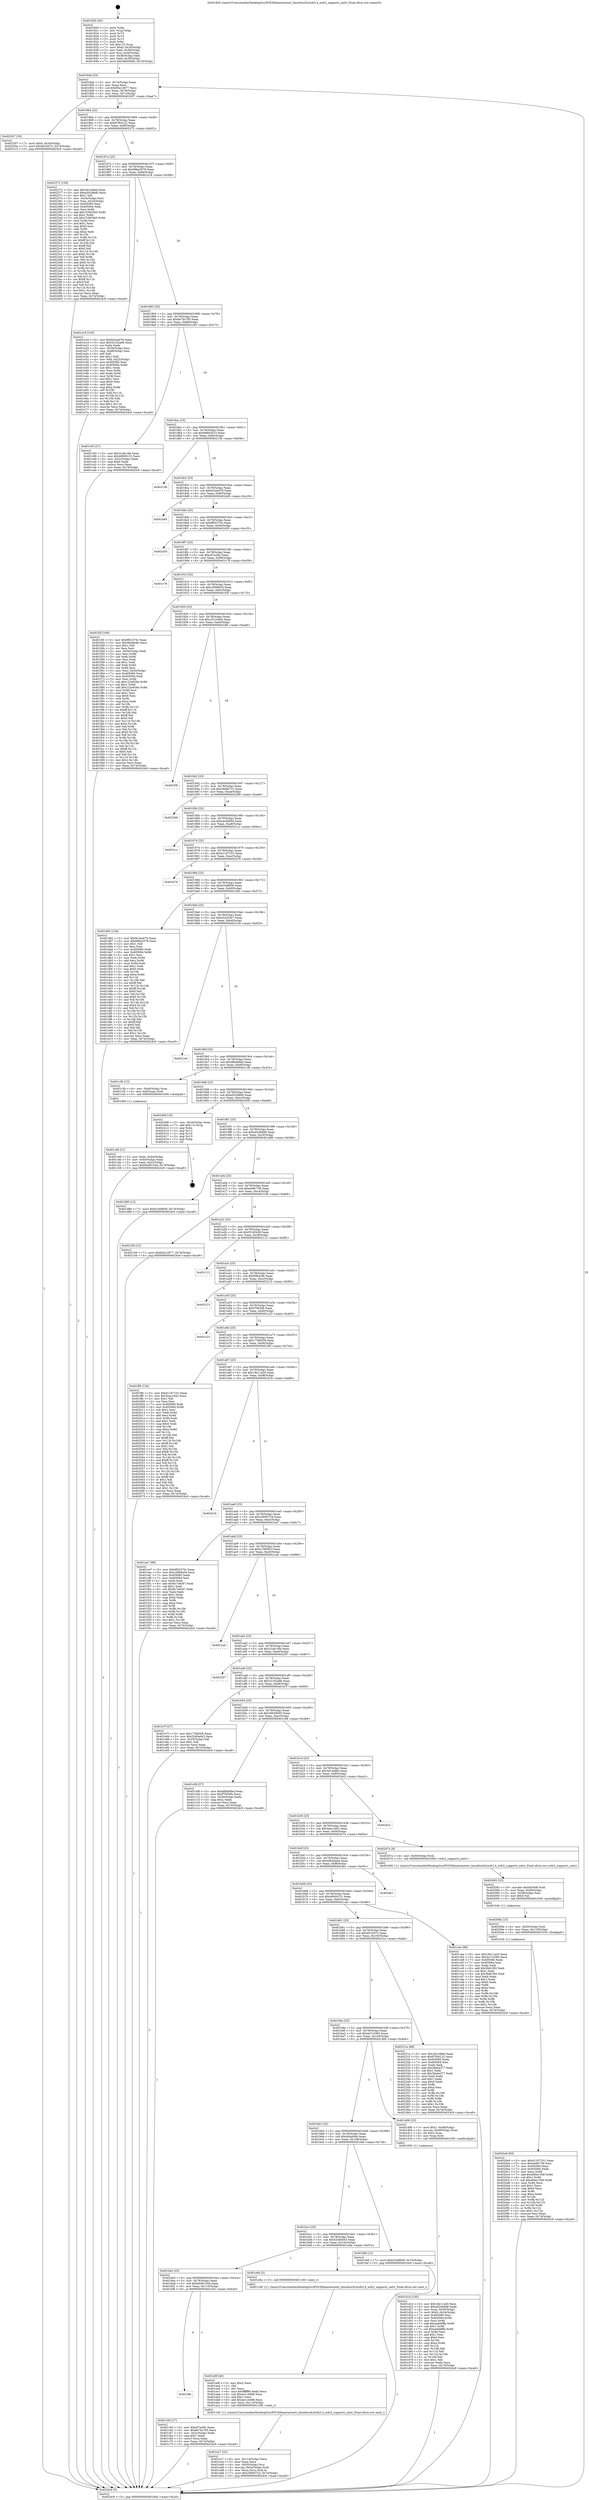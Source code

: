 digraph "0x401820" {
  label = "0x401820 (/mnt/c/Users/mathe/Desktop/tcc/POCII/binaries/extr_linuxfsocfs2ocfs2.h_ocfs2_supports_xattr_Final-ollvm.out::main(0))"
  labelloc = "t"
  node[shape=record]

  Entry [label="",width=0.3,height=0.3,shape=circle,fillcolor=black,style=filled]
  "0x40184d" [label="{
     0x40184d [23]\l
     | [instrs]\l
     &nbsp;&nbsp;0x40184d \<+3\>: mov -0x74(%rbp),%eax\l
     &nbsp;&nbsp;0x401850 \<+2\>: mov %eax,%ecx\l
     &nbsp;&nbsp;0x401852 \<+6\>: sub $0x85a12877,%ecx\l
     &nbsp;&nbsp;0x401858 \<+3\>: mov %eax,-0x78(%rbp)\l
     &nbsp;&nbsp;0x40185b \<+3\>: mov %ecx,-0x7c(%rbp)\l
     &nbsp;&nbsp;0x40185e \<+6\>: je 0000000000402307 \<main+0xae7\>\l
  }"]
  "0x402307" [label="{
     0x402307 [19]\l
     | [instrs]\l
     &nbsp;&nbsp;0x402307 \<+7\>: movl $0x0,-0x34(%rbp)\l
     &nbsp;&nbsp;0x40230e \<+7\>: movl $0x491fc07c,-0x74(%rbp)\l
     &nbsp;&nbsp;0x402315 \<+5\>: jmp 00000000004024c9 \<main+0xca9\>\l
  }"]
  "0x401864" [label="{
     0x401864 [22]\l
     | [instrs]\l
     &nbsp;&nbsp;0x401864 \<+5\>: jmp 0000000000401869 \<main+0x49\>\l
     &nbsp;&nbsp;0x401869 \<+3\>: mov -0x78(%rbp),%eax\l
     &nbsp;&nbsp;0x40186c \<+5\>: sub $0x87f04122,%eax\l
     &nbsp;&nbsp;0x401871 \<+3\>: mov %eax,-0x80(%rbp)\l
     &nbsp;&nbsp;0x401874 \<+6\>: je 0000000000402372 \<main+0xb52\>\l
  }"]
  Exit [label="",width=0.3,height=0.3,shape=circle,fillcolor=black,style=filled,peripheries=2]
  "0x402372" [label="{
     0x402372 [150]\l
     | [instrs]\l
     &nbsp;&nbsp;0x402372 \<+5\>: mov $0x3d144feb,%eax\l
     &nbsp;&nbsp;0x402377 \<+5\>: mov $0xe502d6d0,%ecx\l
     &nbsp;&nbsp;0x40237c \<+2\>: mov $0x1,%dl\l
     &nbsp;&nbsp;0x40237e \<+3\>: mov -0x34(%rbp),%esi\l
     &nbsp;&nbsp;0x402381 \<+3\>: mov %esi,-0x24(%rbp)\l
     &nbsp;&nbsp;0x402384 \<+7\>: mov 0x405060,%esi\l
     &nbsp;&nbsp;0x40238b \<+7\>: mov 0x405064,%edi\l
     &nbsp;&nbsp;0x402392 \<+3\>: mov %esi,%r8d\l
     &nbsp;&nbsp;0x402395 \<+7\>: add $0x153633b0,%r8d\l
     &nbsp;&nbsp;0x40239c \<+4\>: sub $0x1,%r8d\l
     &nbsp;&nbsp;0x4023a0 \<+7\>: sub $0x153633b0,%r8d\l
     &nbsp;&nbsp;0x4023a7 \<+4\>: imul %r8d,%esi\l
     &nbsp;&nbsp;0x4023ab \<+3\>: and $0x1,%esi\l
     &nbsp;&nbsp;0x4023ae \<+3\>: cmp $0x0,%esi\l
     &nbsp;&nbsp;0x4023b1 \<+4\>: sete %r9b\l
     &nbsp;&nbsp;0x4023b5 \<+3\>: cmp $0xa,%edi\l
     &nbsp;&nbsp;0x4023b8 \<+4\>: setl %r10b\l
     &nbsp;&nbsp;0x4023bc \<+3\>: mov %r9b,%r11b\l
     &nbsp;&nbsp;0x4023bf \<+4\>: xor $0xff,%r11b\l
     &nbsp;&nbsp;0x4023c3 \<+3\>: mov %r10b,%bl\l
     &nbsp;&nbsp;0x4023c6 \<+3\>: xor $0xff,%bl\l
     &nbsp;&nbsp;0x4023c9 \<+3\>: xor $0x0,%dl\l
     &nbsp;&nbsp;0x4023cc \<+3\>: mov %r11b,%r14b\l
     &nbsp;&nbsp;0x4023cf \<+4\>: and $0x0,%r14b\l
     &nbsp;&nbsp;0x4023d3 \<+3\>: and %dl,%r9b\l
     &nbsp;&nbsp;0x4023d6 \<+3\>: mov %bl,%r15b\l
     &nbsp;&nbsp;0x4023d9 \<+4\>: and $0x0,%r15b\l
     &nbsp;&nbsp;0x4023dd \<+3\>: and %dl,%r10b\l
     &nbsp;&nbsp;0x4023e0 \<+3\>: or %r9b,%r14b\l
     &nbsp;&nbsp;0x4023e3 \<+3\>: or %r10b,%r15b\l
     &nbsp;&nbsp;0x4023e6 \<+3\>: xor %r15b,%r14b\l
     &nbsp;&nbsp;0x4023e9 \<+3\>: or %bl,%r11b\l
     &nbsp;&nbsp;0x4023ec \<+4\>: xor $0xff,%r11b\l
     &nbsp;&nbsp;0x4023f0 \<+3\>: or $0x0,%dl\l
     &nbsp;&nbsp;0x4023f3 \<+3\>: and %dl,%r11b\l
     &nbsp;&nbsp;0x4023f6 \<+3\>: or %r11b,%r14b\l
     &nbsp;&nbsp;0x4023f9 \<+4\>: test $0x1,%r14b\l
     &nbsp;&nbsp;0x4023fd \<+3\>: cmovne %ecx,%eax\l
     &nbsp;&nbsp;0x402400 \<+3\>: mov %eax,-0x74(%rbp)\l
     &nbsp;&nbsp;0x402403 \<+5\>: jmp 00000000004024c9 \<main+0xca9\>\l
  }"]
  "0x40187a" [label="{
     0x40187a [25]\l
     | [instrs]\l
     &nbsp;&nbsp;0x40187a \<+5\>: jmp 000000000040187f \<main+0x5f\>\l
     &nbsp;&nbsp;0x40187f \<+3\>: mov -0x78(%rbp),%eax\l
     &nbsp;&nbsp;0x401882 \<+5\>: sub $0x89be2078,%eax\l
     &nbsp;&nbsp;0x401887 \<+6\>: mov %eax,-0x84(%rbp)\l
     &nbsp;&nbsp;0x40188d \<+6\>: je 0000000000401e18 \<main+0x5f8\>\l
  }"]
  "0x4020a9" [label="{
     0x4020a9 [93]\l
     | [instrs]\l
     &nbsp;&nbsp;0x4020a9 \<+5\>: mov $0xd1167101,%eax\l
     &nbsp;&nbsp;0x4020ae \<+5\>: mov $0xee9fc736,%esi\l
     &nbsp;&nbsp;0x4020b3 \<+7\>: mov 0x405060,%ecx\l
     &nbsp;&nbsp;0x4020ba \<+7\>: mov 0x405064,%edx\l
     &nbsp;&nbsp;0x4020c1 \<+3\>: mov %ecx,%r8d\l
     &nbsp;&nbsp;0x4020c4 \<+7\>: add $0xd0be1308,%r8d\l
     &nbsp;&nbsp;0x4020cb \<+4\>: sub $0x1,%r8d\l
     &nbsp;&nbsp;0x4020cf \<+7\>: sub $0xd0be1308,%r8d\l
     &nbsp;&nbsp;0x4020d6 \<+4\>: imul %r8d,%ecx\l
     &nbsp;&nbsp;0x4020da \<+3\>: and $0x1,%ecx\l
     &nbsp;&nbsp;0x4020dd \<+3\>: cmp $0x0,%ecx\l
     &nbsp;&nbsp;0x4020e0 \<+4\>: sete %r9b\l
     &nbsp;&nbsp;0x4020e4 \<+3\>: cmp $0xa,%edx\l
     &nbsp;&nbsp;0x4020e7 \<+4\>: setl %r10b\l
     &nbsp;&nbsp;0x4020eb \<+3\>: mov %r9b,%r11b\l
     &nbsp;&nbsp;0x4020ee \<+3\>: and %r10b,%r11b\l
     &nbsp;&nbsp;0x4020f1 \<+3\>: xor %r10b,%r9b\l
     &nbsp;&nbsp;0x4020f4 \<+3\>: or %r9b,%r11b\l
     &nbsp;&nbsp;0x4020f7 \<+4\>: test $0x1,%r11b\l
     &nbsp;&nbsp;0x4020fb \<+3\>: cmovne %esi,%eax\l
     &nbsp;&nbsp;0x4020fe \<+3\>: mov %eax,-0x74(%rbp)\l
     &nbsp;&nbsp;0x402101 \<+5\>: jmp 00000000004024c9 \<main+0xca9\>\l
  }"]
  "0x401e18" [label="{
     0x401e18 [103]\l
     | [instrs]\l
     &nbsp;&nbsp;0x401e18 \<+5\>: mov $0x9c2ea078,%eax\l
     &nbsp;&nbsp;0x401e1d \<+5\>: mov $0x32102a96,%ecx\l
     &nbsp;&nbsp;0x401e22 \<+2\>: xor %edx,%edx\l
     &nbsp;&nbsp;0x401e24 \<+3\>: mov -0x54(%rbp),%esi\l
     &nbsp;&nbsp;0x401e27 \<+3\>: cmp -0x48(%rbp),%esi\l
     &nbsp;&nbsp;0x401e2a \<+4\>: setl %dil\l
     &nbsp;&nbsp;0x401e2e \<+4\>: and $0x1,%dil\l
     &nbsp;&nbsp;0x401e32 \<+4\>: mov %dil,-0x25(%rbp)\l
     &nbsp;&nbsp;0x401e36 \<+7\>: mov 0x405060,%esi\l
     &nbsp;&nbsp;0x401e3d \<+8\>: mov 0x405064,%r8d\l
     &nbsp;&nbsp;0x401e45 \<+3\>: sub $0x1,%edx\l
     &nbsp;&nbsp;0x401e48 \<+3\>: mov %esi,%r9d\l
     &nbsp;&nbsp;0x401e4b \<+3\>: add %edx,%r9d\l
     &nbsp;&nbsp;0x401e4e \<+4\>: imul %r9d,%esi\l
     &nbsp;&nbsp;0x401e52 \<+3\>: and $0x1,%esi\l
     &nbsp;&nbsp;0x401e55 \<+3\>: cmp $0x0,%esi\l
     &nbsp;&nbsp;0x401e58 \<+4\>: sete %dil\l
     &nbsp;&nbsp;0x401e5c \<+4\>: cmp $0xa,%r8d\l
     &nbsp;&nbsp;0x401e60 \<+4\>: setl %r10b\l
     &nbsp;&nbsp;0x401e64 \<+3\>: mov %dil,%r11b\l
     &nbsp;&nbsp;0x401e67 \<+3\>: and %r10b,%r11b\l
     &nbsp;&nbsp;0x401e6a \<+3\>: xor %r10b,%dil\l
     &nbsp;&nbsp;0x401e6d \<+3\>: or %dil,%r11b\l
     &nbsp;&nbsp;0x401e70 \<+4\>: test $0x1,%r11b\l
     &nbsp;&nbsp;0x401e74 \<+3\>: cmovne %ecx,%eax\l
     &nbsp;&nbsp;0x401e77 \<+3\>: mov %eax,-0x74(%rbp)\l
     &nbsp;&nbsp;0x401e7a \<+5\>: jmp 00000000004024c9 \<main+0xca9\>\l
  }"]
  "0x401893" [label="{
     0x401893 [25]\l
     | [instrs]\l
     &nbsp;&nbsp;0x401893 \<+5\>: jmp 0000000000401898 \<main+0x78\>\l
     &nbsp;&nbsp;0x401898 \<+3\>: mov -0x78(%rbp),%eax\l
     &nbsp;&nbsp;0x40189b \<+5\>: sub $0x8e7bc765,%eax\l
     &nbsp;&nbsp;0x4018a0 \<+6\>: mov %eax,-0x88(%rbp)\l
     &nbsp;&nbsp;0x4018a6 \<+6\>: je 0000000000401c93 \<main+0x473\>\l
  }"]
  "0x40209a" [label="{
     0x40209a [15]\l
     | [instrs]\l
     &nbsp;&nbsp;0x40209a \<+4\>: mov -0x50(%rbp),%rdi\l
     &nbsp;&nbsp;0x40209e \<+6\>: mov %eax,-0x118(%rbp)\l
     &nbsp;&nbsp;0x4020a4 \<+5\>: call 0000000000401030 \<free@plt\>\l
     | [calls]\l
     &nbsp;&nbsp;0x401030 \{1\} (unknown)\l
  }"]
  "0x401c93" [label="{
     0x401c93 [27]\l
     | [instrs]\l
     &nbsp;&nbsp;0x401c93 \<+5\>: mov $0x31ab14fa,%eax\l
     &nbsp;&nbsp;0x401c98 \<+5\>: mov $0x48000131,%ecx\l
     &nbsp;&nbsp;0x401c9d \<+3\>: mov -0x2c(%rbp),%edx\l
     &nbsp;&nbsp;0x401ca0 \<+3\>: cmp $0x0,%edx\l
     &nbsp;&nbsp;0x401ca3 \<+3\>: cmove %ecx,%eax\l
     &nbsp;&nbsp;0x401ca6 \<+3\>: mov %eax,-0x74(%rbp)\l
     &nbsp;&nbsp;0x401ca9 \<+5\>: jmp 00000000004024c9 \<main+0xca9\>\l
  }"]
  "0x4018ac" [label="{
     0x4018ac [25]\l
     | [instrs]\l
     &nbsp;&nbsp;0x4018ac \<+5\>: jmp 00000000004018b1 \<main+0x91\>\l
     &nbsp;&nbsp;0x4018b1 \<+3\>: mov -0x78(%rbp),%eax\l
     &nbsp;&nbsp;0x4018b4 \<+5\>: sub $0x96692b15,%eax\l
     &nbsp;&nbsp;0x4018b9 \<+6\>: mov %eax,-0x8c(%rbp)\l
     &nbsp;&nbsp;0x4018bf \<+6\>: je 000000000040215b \<main+0x93b\>\l
  }"]
  "0x402083" [label="{
     0x402083 [23]\l
     | [instrs]\l
     &nbsp;&nbsp;0x402083 \<+10\>: movabs $0x4030d6,%rdi\l
     &nbsp;&nbsp;0x40208d \<+3\>: mov %eax,-0x58(%rbp)\l
     &nbsp;&nbsp;0x402090 \<+3\>: mov -0x58(%rbp),%esi\l
     &nbsp;&nbsp;0x402093 \<+2\>: mov $0x0,%al\l
     &nbsp;&nbsp;0x402095 \<+5\>: call 0000000000401040 \<printf@plt\>\l
     | [calls]\l
     &nbsp;&nbsp;0x401040 \{1\} (unknown)\l
  }"]
  "0x40215b" [label="{
     0x40215b\l
  }", style=dashed]
  "0x4018c5" [label="{
     0x4018c5 [25]\l
     | [instrs]\l
     &nbsp;&nbsp;0x4018c5 \<+5\>: jmp 00000000004018ca \<main+0xaa\>\l
     &nbsp;&nbsp;0x4018ca \<+3\>: mov -0x78(%rbp),%eax\l
     &nbsp;&nbsp;0x4018cd \<+5\>: sub $0x9c2ea078,%eax\l
     &nbsp;&nbsp;0x4018d2 \<+6\>: mov %eax,-0x90(%rbp)\l
     &nbsp;&nbsp;0x4018d8 \<+6\>: je 0000000000402449 \<main+0xc29\>\l
  }"]
  "0x401ec7" [label="{
     0x401ec7 [32]\l
     | [instrs]\l
     &nbsp;&nbsp;0x401ec7 \<+6\>: mov -0x114(%rbp),%ecx\l
     &nbsp;&nbsp;0x401ecd \<+3\>: imul %eax,%ecx\l
     &nbsp;&nbsp;0x401ed0 \<+4\>: mov -0x50(%rbp),%rsi\l
     &nbsp;&nbsp;0x401ed4 \<+4\>: movslq -0x54(%rbp),%rdi\l
     &nbsp;&nbsp;0x401ed8 \<+3\>: mov %ecx,(%rsi,%rdi,4)\l
     &nbsp;&nbsp;0x401edb \<+7\>: movl $0x20956724,-0x74(%rbp)\l
     &nbsp;&nbsp;0x401ee2 \<+5\>: jmp 00000000004024c9 \<main+0xca9\>\l
  }"]
  "0x402449" [label="{
     0x402449\l
  }", style=dashed]
  "0x4018de" [label="{
     0x4018de [25]\l
     | [instrs]\l
     &nbsp;&nbsp;0x4018de \<+5\>: jmp 00000000004018e3 \<main+0xc3\>\l
     &nbsp;&nbsp;0x4018e3 \<+3\>: mov -0x78(%rbp),%eax\l
     &nbsp;&nbsp;0x4018e6 \<+5\>: sub $0x9f02370c,%eax\l
     &nbsp;&nbsp;0x4018eb \<+6\>: mov %eax,-0x94(%rbp)\l
     &nbsp;&nbsp;0x4018f1 \<+6\>: je 0000000000402455 \<main+0xc35\>\l
  }"]
  "0x401e9f" [label="{
     0x401e9f [40]\l
     | [instrs]\l
     &nbsp;&nbsp;0x401e9f \<+5\>: mov $0x2,%ecx\l
     &nbsp;&nbsp;0x401ea4 \<+1\>: cltd\l
     &nbsp;&nbsp;0x401ea5 \<+2\>: idiv %ecx\l
     &nbsp;&nbsp;0x401ea7 \<+6\>: imul $0xfffffffe,%edx,%ecx\l
     &nbsp;&nbsp;0x401ead \<+6\>: sub $0xee1c4488,%ecx\l
     &nbsp;&nbsp;0x401eb3 \<+3\>: add $0x1,%ecx\l
     &nbsp;&nbsp;0x401eb6 \<+6\>: add $0xee1c4488,%ecx\l
     &nbsp;&nbsp;0x401ebc \<+6\>: mov %ecx,-0x114(%rbp)\l
     &nbsp;&nbsp;0x401ec2 \<+5\>: call 0000000000401160 \<next_i\>\l
     | [calls]\l
     &nbsp;&nbsp;0x401160 \{1\} (/mnt/c/Users/mathe/Desktop/tcc/POCII/binaries/extr_linuxfsocfs2ocfs2.h_ocfs2_supports_xattr_Final-ollvm.out::next_i)\l
  }"]
  "0x402455" [label="{
     0x402455\l
  }", style=dashed]
  "0x4018f7" [label="{
     0x4018f7 [25]\l
     | [instrs]\l
     &nbsp;&nbsp;0x4018f7 \<+5\>: jmp 00000000004018fc \<main+0xdc\>\l
     &nbsp;&nbsp;0x4018fc \<+3\>: mov -0x78(%rbp),%eax\l
     &nbsp;&nbsp;0x4018ff \<+5\>: sub $0xaf7acfdc,%eax\l
     &nbsp;&nbsp;0x401904 \<+6\>: mov %eax,-0x98(%rbp)\l
     &nbsp;&nbsp;0x40190a \<+6\>: je 0000000000401c78 \<main+0x458\>\l
  }"]
  "0x401d1d" [label="{
     0x401d1d [105]\l
     | [instrs]\l
     &nbsp;&nbsp;0x401d1d \<+5\>: mov $0x18e11a20,%ecx\l
     &nbsp;&nbsp;0x401d22 \<+5\>: mov $0xed249dd8,%edx\l
     &nbsp;&nbsp;0x401d27 \<+4\>: mov %rax,-0x50(%rbp)\l
     &nbsp;&nbsp;0x401d2b \<+7\>: movl $0x0,-0x54(%rbp)\l
     &nbsp;&nbsp;0x401d32 \<+7\>: mov 0x405060,%esi\l
     &nbsp;&nbsp;0x401d39 \<+8\>: mov 0x405064,%r8d\l
     &nbsp;&nbsp;0x401d41 \<+3\>: mov %esi,%r9d\l
     &nbsp;&nbsp;0x401d44 \<+7\>: add $0xeebb8ffa,%r9d\l
     &nbsp;&nbsp;0x401d4b \<+4\>: sub $0x1,%r9d\l
     &nbsp;&nbsp;0x401d4f \<+7\>: sub $0xeebb8ffa,%r9d\l
     &nbsp;&nbsp;0x401d56 \<+4\>: imul %r9d,%esi\l
     &nbsp;&nbsp;0x401d5a \<+3\>: and $0x1,%esi\l
     &nbsp;&nbsp;0x401d5d \<+3\>: cmp $0x0,%esi\l
     &nbsp;&nbsp;0x401d60 \<+4\>: sete %r10b\l
     &nbsp;&nbsp;0x401d64 \<+4\>: cmp $0xa,%r8d\l
     &nbsp;&nbsp;0x401d68 \<+4\>: setl %r11b\l
     &nbsp;&nbsp;0x401d6c \<+3\>: mov %r10b,%bl\l
     &nbsp;&nbsp;0x401d6f \<+3\>: and %r11b,%bl\l
     &nbsp;&nbsp;0x401d72 \<+3\>: xor %r11b,%r10b\l
     &nbsp;&nbsp;0x401d75 \<+3\>: or %r10b,%bl\l
     &nbsp;&nbsp;0x401d78 \<+3\>: test $0x1,%bl\l
     &nbsp;&nbsp;0x401d7b \<+3\>: cmovne %edx,%ecx\l
     &nbsp;&nbsp;0x401d7e \<+3\>: mov %ecx,-0x74(%rbp)\l
     &nbsp;&nbsp;0x401d81 \<+5\>: jmp 00000000004024c9 \<main+0xca9\>\l
  }"]
  "0x401c78" [label="{
     0x401c78\l
  }", style=dashed]
  "0x401910" [label="{
     0x401910 [25]\l
     | [instrs]\l
     &nbsp;&nbsp;0x401910 \<+5\>: jmp 0000000000401915 \<main+0xf5\>\l
     &nbsp;&nbsp;0x401915 \<+3\>: mov -0x78(%rbp),%eax\l
     &nbsp;&nbsp;0x401918 \<+5\>: sub $0xc2668e54,%eax\l
     &nbsp;&nbsp;0x40191d \<+6\>: mov %eax,-0x9c(%rbp)\l
     &nbsp;&nbsp;0x401923 \<+6\>: je 0000000000401f3f \<main+0x71f\>\l
  }"]
  "0x401bfe" [label="{
     0x401bfe\l
  }", style=dashed]
  "0x401f3f" [label="{
     0x401f3f [169]\l
     | [instrs]\l
     &nbsp;&nbsp;0x401f3f \<+5\>: mov $0x9f02370c,%eax\l
     &nbsp;&nbsp;0x401f44 \<+5\>: mov $0x4b4afc6e,%ecx\l
     &nbsp;&nbsp;0x401f49 \<+2\>: mov $0x1,%dl\l
     &nbsp;&nbsp;0x401f4b \<+2\>: xor %esi,%esi\l
     &nbsp;&nbsp;0x401f4d \<+3\>: mov -0x54(%rbp),%edi\l
     &nbsp;&nbsp;0x401f50 \<+3\>: mov %esi,%r8d\l
     &nbsp;&nbsp;0x401f53 \<+3\>: sub %edi,%r8d\l
     &nbsp;&nbsp;0x401f56 \<+2\>: mov %esi,%edi\l
     &nbsp;&nbsp;0x401f58 \<+3\>: sub $0x1,%edi\l
     &nbsp;&nbsp;0x401f5b \<+3\>: add %edi,%r8d\l
     &nbsp;&nbsp;0x401f5e \<+3\>: sub %r8d,%esi\l
     &nbsp;&nbsp;0x401f61 \<+3\>: mov %esi,-0x54(%rbp)\l
     &nbsp;&nbsp;0x401f64 \<+7\>: mov 0x405060,%esi\l
     &nbsp;&nbsp;0x401f6b \<+7\>: mov 0x405064,%edi\l
     &nbsp;&nbsp;0x401f72 \<+3\>: mov %esi,%r8d\l
     &nbsp;&nbsp;0x401f75 \<+7\>: sub $0x122e926e,%r8d\l
     &nbsp;&nbsp;0x401f7c \<+4\>: sub $0x1,%r8d\l
     &nbsp;&nbsp;0x401f80 \<+7\>: add $0x122e926e,%r8d\l
     &nbsp;&nbsp;0x401f87 \<+4\>: imul %r8d,%esi\l
     &nbsp;&nbsp;0x401f8b \<+3\>: and $0x1,%esi\l
     &nbsp;&nbsp;0x401f8e \<+3\>: cmp $0x0,%esi\l
     &nbsp;&nbsp;0x401f91 \<+4\>: sete %r9b\l
     &nbsp;&nbsp;0x401f95 \<+3\>: cmp $0xa,%edi\l
     &nbsp;&nbsp;0x401f98 \<+4\>: setl %r10b\l
     &nbsp;&nbsp;0x401f9c \<+3\>: mov %r9b,%r11b\l
     &nbsp;&nbsp;0x401f9f \<+4\>: xor $0xff,%r11b\l
     &nbsp;&nbsp;0x401fa3 \<+3\>: mov %r10b,%bl\l
     &nbsp;&nbsp;0x401fa6 \<+3\>: xor $0xff,%bl\l
     &nbsp;&nbsp;0x401fa9 \<+3\>: xor $0x0,%dl\l
     &nbsp;&nbsp;0x401fac \<+3\>: mov %r11b,%r14b\l
     &nbsp;&nbsp;0x401faf \<+4\>: and $0x0,%r14b\l
     &nbsp;&nbsp;0x401fb3 \<+3\>: and %dl,%r9b\l
     &nbsp;&nbsp;0x401fb6 \<+3\>: mov %bl,%r15b\l
     &nbsp;&nbsp;0x401fb9 \<+4\>: and $0x0,%r15b\l
     &nbsp;&nbsp;0x401fbd \<+3\>: and %dl,%r10b\l
     &nbsp;&nbsp;0x401fc0 \<+3\>: or %r9b,%r14b\l
     &nbsp;&nbsp;0x401fc3 \<+3\>: or %r10b,%r15b\l
     &nbsp;&nbsp;0x401fc6 \<+3\>: xor %r15b,%r14b\l
     &nbsp;&nbsp;0x401fc9 \<+3\>: or %bl,%r11b\l
     &nbsp;&nbsp;0x401fcc \<+4\>: xor $0xff,%r11b\l
     &nbsp;&nbsp;0x401fd0 \<+3\>: or $0x0,%dl\l
     &nbsp;&nbsp;0x401fd3 \<+3\>: and %dl,%r11b\l
     &nbsp;&nbsp;0x401fd6 \<+3\>: or %r11b,%r14b\l
     &nbsp;&nbsp;0x401fd9 \<+4\>: test $0x1,%r14b\l
     &nbsp;&nbsp;0x401fdd \<+3\>: cmovne %ecx,%eax\l
     &nbsp;&nbsp;0x401fe0 \<+3\>: mov %eax,-0x74(%rbp)\l
     &nbsp;&nbsp;0x401fe3 \<+5\>: jmp 00000000004024c9 \<main+0xca9\>\l
  }"]
  "0x401929" [label="{
     0x401929 [25]\l
     | [instrs]\l
     &nbsp;&nbsp;0x401929 \<+5\>: jmp 000000000040192e \<main+0x10e\>\l
     &nbsp;&nbsp;0x40192e \<+3\>: mov -0x78(%rbp),%eax\l
     &nbsp;&nbsp;0x401931 \<+5\>: sub $0xc321d404,%eax\l
     &nbsp;&nbsp;0x401936 \<+6\>: mov %eax,-0xa0(%rbp)\l
     &nbsp;&nbsp;0x40193c \<+6\>: je 00000000004022fb \<main+0xadb\>\l
  }"]
  "0x401c5d" [label="{
     0x401c5d [27]\l
     | [instrs]\l
     &nbsp;&nbsp;0x401c5d \<+5\>: mov $0xaf7acfdc,%eax\l
     &nbsp;&nbsp;0x401c62 \<+5\>: mov $0x8e7bc765,%ecx\l
     &nbsp;&nbsp;0x401c67 \<+3\>: mov -0x2c(%rbp),%edx\l
     &nbsp;&nbsp;0x401c6a \<+3\>: cmp $0x1,%edx\l
     &nbsp;&nbsp;0x401c6d \<+3\>: cmovl %ecx,%eax\l
     &nbsp;&nbsp;0x401c70 \<+3\>: mov %eax,-0x74(%rbp)\l
     &nbsp;&nbsp;0x401c73 \<+5\>: jmp 00000000004024c9 \<main+0xca9\>\l
  }"]
  "0x4022fb" [label="{
     0x4022fb\l
  }", style=dashed]
  "0x401942" [label="{
     0x401942 [25]\l
     | [instrs]\l
     &nbsp;&nbsp;0x401942 \<+5\>: jmp 0000000000401947 \<main+0x127\>\l
     &nbsp;&nbsp;0x401947 \<+3\>: mov -0x78(%rbp),%eax\l
     &nbsp;&nbsp;0x40194a \<+5\>: sub $0xc9d6b731,%eax\l
     &nbsp;&nbsp;0x40194f \<+6\>: mov %eax,-0xa4(%rbp)\l
     &nbsp;&nbsp;0x401955 \<+6\>: je 0000000000402266 \<main+0xa46\>\l
  }"]
  "0x401be5" [label="{
     0x401be5 [25]\l
     | [instrs]\l
     &nbsp;&nbsp;0x401be5 \<+5\>: jmp 0000000000401bea \<main+0x3ca\>\l
     &nbsp;&nbsp;0x401bea \<+3\>: mov -0x78(%rbp),%eax\l
     &nbsp;&nbsp;0x401bed \<+5\>: sub $0x64d9154d,%eax\l
     &nbsp;&nbsp;0x401bf2 \<+6\>: mov %eax,-0x110(%rbp)\l
     &nbsp;&nbsp;0x401bf8 \<+6\>: je 0000000000401c5d \<main+0x43d\>\l
  }"]
  "0x402266" [label="{
     0x402266\l
  }", style=dashed]
  "0x40195b" [label="{
     0x40195b [25]\l
     | [instrs]\l
     &nbsp;&nbsp;0x40195b \<+5\>: jmp 0000000000401960 \<main+0x140\>\l
     &nbsp;&nbsp;0x401960 \<+3\>: mov -0x78(%rbp),%eax\l
     &nbsp;&nbsp;0x401963 \<+5\>: sub $0xcec6460d,%eax\l
     &nbsp;&nbsp;0x401968 \<+6\>: mov %eax,-0xa8(%rbp)\l
     &nbsp;&nbsp;0x40196e \<+6\>: je 00000000004021cc \<main+0x9ac\>\l
  }"]
  "0x401e9a" [label="{
     0x401e9a [5]\l
     | [instrs]\l
     &nbsp;&nbsp;0x401e9a \<+5\>: call 0000000000401160 \<next_i\>\l
     | [calls]\l
     &nbsp;&nbsp;0x401160 \{1\} (/mnt/c/Users/mathe/Desktop/tcc/POCII/binaries/extr_linuxfsocfs2ocfs2.h_ocfs2_supports_xattr_Final-ollvm.out::next_i)\l
  }"]
  "0x4021cc" [label="{
     0x4021cc\l
  }", style=dashed]
  "0x401974" [label="{
     0x401974 [25]\l
     | [instrs]\l
     &nbsp;&nbsp;0x401974 \<+5\>: jmp 0000000000401979 \<main+0x159\>\l
     &nbsp;&nbsp;0x401979 \<+3\>: mov -0x78(%rbp),%eax\l
     &nbsp;&nbsp;0x40197c \<+5\>: sub $0xd1167101,%eax\l
     &nbsp;&nbsp;0x401981 \<+6\>: mov %eax,-0xac(%rbp)\l
     &nbsp;&nbsp;0x401987 \<+6\>: je 0000000000402476 \<main+0xc56\>\l
  }"]
  "0x401bcc" [label="{
     0x401bcc [25]\l
     | [instrs]\l
     &nbsp;&nbsp;0x401bcc \<+5\>: jmp 0000000000401bd1 \<main+0x3b1\>\l
     &nbsp;&nbsp;0x401bd1 \<+3\>: mov -0x78(%rbp),%eax\l
     &nbsp;&nbsp;0x401bd4 \<+5\>: sub $0x52d0ed43,%eax\l
     &nbsp;&nbsp;0x401bd9 \<+6\>: mov %eax,-0x10c(%rbp)\l
     &nbsp;&nbsp;0x401bdf \<+6\>: je 0000000000401e9a \<main+0x67a\>\l
  }"]
  "0x402476" [label="{
     0x402476\l
  }", style=dashed]
  "0x40198d" [label="{
     0x40198d [25]\l
     | [instrs]\l
     &nbsp;&nbsp;0x40198d \<+5\>: jmp 0000000000401992 \<main+0x172\>\l
     &nbsp;&nbsp;0x401992 \<+3\>: mov -0x78(%rbp),%eax\l
     &nbsp;&nbsp;0x401995 \<+5\>: sub $0xd16df936,%eax\l
     &nbsp;&nbsp;0x40199a \<+6\>: mov %eax,-0xb0(%rbp)\l
     &nbsp;&nbsp;0x4019a0 \<+6\>: je 0000000000401d92 \<main+0x572\>\l
  }"]
  "0x401fe8" [label="{
     0x401fe8 [12]\l
     | [instrs]\l
     &nbsp;&nbsp;0x401fe8 \<+7\>: movl $0xd16df936,-0x74(%rbp)\l
     &nbsp;&nbsp;0x401fef \<+5\>: jmp 00000000004024c9 \<main+0xca9\>\l
  }"]
  "0x401d92" [label="{
     0x401d92 [134]\l
     | [instrs]\l
     &nbsp;&nbsp;0x401d92 \<+5\>: mov $0x9c2ea078,%eax\l
     &nbsp;&nbsp;0x401d97 \<+5\>: mov $0x89be2078,%ecx\l
     &nbsp;&nbsp;0x401d9c \<+2\>: mov $0x1,%dl\l
     &nbsp;&nbsp;0x401d9e \<+2\>: xor %esi,%esi\l
     &nbsp;&nbsp;0x401da0 \<+7\>: mov 0x405060,%edi\l
     &nbsp;&nbsp;0x401da7 \<+8\>: mov 0x405064,%r8d\l
     &nbsp;&nbsp;0x401daf \<+3\>: sub $0x1,%esi\l
     &nbsp;&nbsp;0x401db2 \<+3\>: mov %edi,%r9d\l
     &nbsp;&nbsp;0x401db5 \<+3\>: add %esi,%r9d\l
     &nbsp;&nbsp;0x401db8 \<+4\>: imul %r9d,%edi\l
     &nbsp;&nbsp;0x401dbc \<+3\>: and $0x1,%edi\l
     &nbsp;&nbsp;0x401dbf \<+3\>: cmp $0x0,%edi\l
     &nbsp;&nbsp;0x401dc2 \<+4\>: sete %r10b\l
     &nbsp;&nbsp;0x401dc6 \<+4\>: cmp $0xa,%r8d\l
     &nbsp;&nbsp;0x401dca \<+4\>: setl %r11b\l
     &nbsp;&nbsp;0x401dce \<+3\>: mov %r10b,%bl\l
     &nbsp;&nbsp;0x401dd1 \<+3\>: xor $0xff,%bl\l
     &nbsp;&nbsp;0x401dd4 \<+3\>: mov %r11b,%r14b\l
     &nbsp;&nbsp;0x401dd7 \<+4\>: xor $0xff,%r14b\l
     &nbsp;&nbsp;0x401ddb \<+3\>: xor $0x0,%dl\l
     &nbsp;&nbsp;0x401dde \<+3\>: mov %bl,%r15b\l
     &nbsp;&nbsp;0x401de1 \<+4\>: and $0x0,%r15b\l
     &nbsp;&nbsp;0x401de5 \<+3\>: and %dl,%r10b\l
     &nbsp;&nbsp;0x401de8 \<+3\>: mov %r14b,%r12b\l
     &nbsp;&nbsp;0x401deb \<+4\>: and $0x0,%r12b\l
     &nbsp;&nbsp;0x401def \<+3\>: and %dl,%r11b\l
     &nbsp;&nbsp;0x401df2 \<+3\>: or %r10b,%r15b\l
     &nbsp;&nbsp;0x401df5 \<+3\>: or %r11b,%r12b\l
     &nbsp;&nbsp;0x401df8 \<+3\>: xor %r12b,%r15b\l
     &nbsp;&nbsp;0x401dfb \<+3\>: or %r14b,%bl\l
     &nbsp;&nbsp;0x401dfe \<+3\>: xor $0xff,%bl\l
     &nbsp;&nbsp;0x401e01 \<+3\>: or $0x0,%dl\l
     &nbsp;&nbsp;0x401e04 \<+2\>: and %dl,%bl\l
     &nbsp;&nbsp;0x401e06 \<+3\>: or %bl,%r15b\l
     &nbsp;&nbsp;0x401e09 \<+4\>: test $0x1,%r15b\l
     &nbsp;&nbsp;0x401e0d \<+3\>: cmovne %ecx,%eax\l
     &nbsp;&nbsp;0x401e10 \<+3\>: mov %eax,-0x74(%rbp)\l
     &nbsp;&nbsp;0x401e13 \<+5\>: jmp 00000000004024c9 \<main+0xca9\>\l
  }"]
  "0x4019a6" [label="{
     0x4019a6 [25]\l
     | [instrs]\l
     &nbsp;&nbsp;0x4019a6 \<+5\>: jmp 00000000004019ab \<main+0x18b\>\l
     &nbsp;&nbsp;0x4019ab \<+3\>: mov -0x78(%rbp),%eax\l
     &nbsp;&nbsp;0x4019ae \<+5\>: sub $0xd22e53a7,%eax\l
     &nbsp;&nbsp;0x4019b3 \<+6\>: mov %eax,-0xb4(%rbp)\l
     &nbsp;&nbsp;0x4019b9 \<+6\>: je 0000000000402140 \<main+0x920\>\l
  }"]
  "0x401bb3" [label="{
     0x401bb3 [25]\l
     | [instrs]\l
     &nbsp;&nbsp;0x401bb3 \<+5\>: jmp 0000000000401bb8 \<main+0x398\>\l
     &nbsp;&nbsp;0x401bb8 \<+3\>: mov -0x78(%rbp),%eax\l
     &nbsp;&nbsp;0x401bbb \<+5\>: sub $0x4b4afc6e,%eax\l
     &nbsp;&nbsp;0x401bc0 \<+6\>: mov %eax,-0x108(%rbp)\l
     &nbsp;&nbsp;0x401bc6 \<+6\>: je 0000000000401fe8 \<main+0x7c8\>\l
  }"]
  "0x402140" [label="{
     0x402140\l
  }", style=dashed]
  "0x4019bf" [label="{
     0x4019bf [25]\l
     | [instrs]\l
     &nbsp;&nbsp;0x4019bf \<+5\>: jmp 00000000004019c4 \<main+0x1a4\>\l
     &nbsp;&nbsp;0x4019c4 \<+3\>: mov -0x78(%rbp),%eax\l
     &nbsp;&nbsp;0x4019c7 \<+5\>: sub $0xdfb4b8bd,%eax\l
     &nbsp;&nbsp;0x4019cc \<+6\>: mov %eax,-0xb8(%rbp)\l
     &nbsp;&nbsp;0x4019d2 \<+6\>: je 0000000000401c3b \<main+0x41b\>\l
  }"]
  "0x401d06" [label="{
     0x401d06 [23]\l
     | [instrs]\l
     &nbsp;&nbsp;0x401d06 \<+7\>: movl $0x1,-0x48(%rbp)\l
     &nbsp;&nbsp;0x401d0d \<+4\>: movslq -0x48(%rbp),%rax\l
     &nbsp;&nbsp;0x401d11 \<+4\>: shl $0x2,%rax\l
     &nbsp;&nbsp;0x401d15 \<+3\>: mov %rax,%rdi\l
     &nbsp;&nbsp;0x401d18 \<+5\>: call 0000000000401050 \<malloc@plt\>\l
     | [calls]\l
     &nbsp;&nbsp;0x401050 \{1\} (unknown)\l
  }"]
  "0x401c3b" [label="{
     0x401c3b [13]\l
     | [instrs]\l
     &nbsp;&nbsp;0x401c3b \<+4\>: mov -0x40(%rbp),%rax\l
     &nbsp;&nbsp;0x401c3f \<+4\>: mov 0x8(%rax),%rdi\l
     &nbsp;&nbsp;0x401c43 \<+5\>: call 0000000000401060 \<atoi@plt\>\l
     | [calls]\l
     &nbsp;&nbsp;0x401060 \{1\} (unknown)\l
  }"]
  "0x4019d8" [label="{
     0x4019d8 [25]\l
     | [instrs]\l
     &nbsp;&nbsp;0x4019d8 \<+5\>: jmp 00000000004019dd \<main+0x1bd\>\l
     &nbsp;&nbsp;0x4019dd \<+3\>: mov -0x78(%rbp),%eax\l
     &nbsp;&nbsp;0x4019e0 \<+5\>: sub $0xe502d6d0,%eax\l
     &nbsp;&nbsp;0x4019e5 \<+6\>: mov %eax,-0xbc(%rbp)\l
     &nbsp;&nbsp;0x4019eb \<+6\>: je 0000000000402408 \<main+0xbe8\>\l
  }"]
  "0x401b9a" [label="{
     0x401b9a [25]\l
     | [instrs]\l
     &nbsp;&nbsp;0x401b9a \<+5\>: jmp 0000000000401b9f \<main+0x37f\>\l
     &nbsp;&nbsp;0x401b9f \<+3\>: mov -0x78(%rbp),%eax\l
     &nbsp;&nbsp;0x401ba2 \<+5\>: sub $0x4a7c3360,%eax\l
     &nbsp;&nbsp;0x401ba7 \<+6\>: mov %eax,-0x104(%rbp)\l
     &nbsp;&nbsp;0x401bad \<+6\>: je 0000000000401d06 \<main+0x4e6\>\l
  }"]
  "0x402408" [label="{
     0x402408 [19]\l
     | [instrs]\l
     &nbsp;&nbsp;0x402408 \<+3\>: mov -0x24(%rbp),%eax\l
     &nbsp;&nbsp;0x40240b \<+7\>: add $0x110,%rsp\l
     &nbsp;&nbsp;0x402412 \<+1\>: pop %rbx\l
     &nbsp;&nbsp;0x402413 \<+2\>: pop %r12\l
     &nbsp;&nbsp;0x402415 \<+2\>: pop %r14\l
     &nbsp;&nbsp;0x402417 \<+2\>: pop %r15\l
     &nbsp;&nbsp;0x402419 \<+1\>: pop %rbp\l
     &nbsp;&nbsp;0x40241a \<+1\>: ret\l
  }"]
  "0x4019f1" [label="{
     0x4019f1 [25]\l
     | [instrs]\l
     &nbsp;&nbsp;0x4019f1 \<+5\>: jmp 00000000004019f6 \<main+0x1d6\>\l
     &nbsp;&nbsp;0x4019f6 \<+3\>: mov -0x78(%rbp),%eax\l
     &nbsp;&nbsp;0x4019f9 \<+5\>: sub $0xed249dd8,%eax\l
     &nbsp;&nbsp;0x4019fe \<+6\>: mov %eax,-0xc0(%rbp)\l
     &nbsp;&nbsp;0x401a04 \<+6\>: je 0000000000401d86 \<main+0x566\>\l
  }"]
  "0x40231a" [label="{
     0x40231a [88]\l
     | [instrs]\l
     &nbsp;&nbsp;0x40231a \<+5\>: mov $0x3d144feb,%eax\l
     &nbsp;&nbsp;0x40231f \<+5\>: mov $0x87f04122,%ecx\l
     &nbsp;&nbsp;0x402324 \<+7\>: mov 0x405060,%edx\l
     &nbsp;&nbsp;0x40232b \<+7\>: mov 0x405064,%esi\l
     &nbsp;&nbsp;0x402332 \<+2\>: mov %edx,%edi\l
     &nbsp;&nbsp;0x402334 \<+6\>: add $0x3be6e377,%edi\l
     &nbsp;&nbsp;0x40233a \<+3\>: sub $0x1,%edi\l
     &nbsp;&nbsp;0x40233d \<+6\>: sub $0x3be6e377,%edi\l
     &nbsp;&nbsp;0x402343 \<+3\>: imul %edi,%edx\l
     &nbsp;&nbsp;0x402346 \<+3\>: and $0x1,%edx\l
     &nbsp;&nbsp;0x402349 \<+3\>: cmp $0x0,%edx\l
     &nbsp;&nbsp;0x40234c \<+4\>: sete %r8b\l
     &nbsp;&nbsp;0x402350 \<+3\>: cmp $0xa,%esi\l
     &nbsp;&nbsp;0x402353 \<+4\>: setl %r9b\l
     &nbsp;&nbsp;0x402357 \<+3\>: mov %r8b,%r10b\l
     &nbsp;&nbsp;0x40235a \<+3\>: and %r9b,%r10b\l
     &nbsp;&nbsp;0x40235d \<+3\>: xor %r9b,%r8b\l
     &nbsp;&nbsp;0x402360 \<+3\>: or %r8b,%r10b\l
     &nbsp;&nbsp;0x402363 \<+4\>: test $0x1,%r10b\l
     &nbsp;&nbsp;0x402367 \<+3\>: cmovne %ecx,%eax\l
     &nbsp;&nbsp;0x40236a \<+3\>: mov %eax,-0x74(%rbp)\l
     &nbsp;&nbsp;0x40236d \<+5\>: jmp 00000000004024c9 \<main+0xca9\>\l
  }"]
  "0x401d86" [label="{
     0x401d86 [12]\l
     | [instrs]\l
     &nbsp;&nbsp;0x401d86 \<+7\>: movl $0xd16df936,-0x74(%rbp)\l
     &nbsp;&nbsp;0x401d8d \<+5\>: jmp 00000000004024c9 \<main+0xca9\>\l
  }"]
  "0x401a0a" [label="{
     0x401a0a [25]\l
     | [instrs]\l
     &nbsp;&nbsp;0x401a0a \<+5\>: jmp 0000000000401a0f \<main+0x1ef\>\l
     &nbsp;&nbsp;0x401a0f \<+3\>: mov -0x78(%rbp),%eax\l
     &nbsp;&nbsp;0x401a12 \<+5\>: sub $0xee9fc736,%eax\l
     &nbsp;&nbsp;0x401a17 \<+6\>: mov %eax,-0xc4(%rbp)\l
     &nbsp;&nbsp;0x401a1d \<+6\>: je 0000000000402106 \<main+0x8e6\>\l
  }"]
  "0x401b81" [label="{
     0x401b81 [25]\l
     | [instrs]\l
     &nbsp;&nbsp;0x401b81 \<+5\>: jmp 0000000000401b86 \<main+0x366\>\l
     &nbsp;&nbsp;0x401b86 \<+3\>: mov -0x78(%rbp),%eax\l
     &nbsp;&nbsp;0x401b89 \<+5\>: sub $0x491fc07c,%eax\l
     &nbsp;&nbsp;0x401b8e \<+6\>: mov %eax,-0x100(%rbp)\l
     &nbsp;&nbsp;0x401b94 \<+6\>: je 000000000040231a \<main+0xafa\>\l
  }"]
  "0x402106" [label="{
     0x402106 [12]\l
     | [instrs]\l
     &nbsp;&nbsp;0x402106 \<+7\>: movl $0x85a12877,-0x74(%rbp)\l
     &nbsp;&nbsp;0x40210d \<+5\>: jmp 00000000004024c9 \<main+0xca9\>\l
  }"]
  "0x401a23" [label="{
     0x401a23 [25]\l
     | [instrs]\l
     &nbsp;&nbsp;0x401a23 \<+5\>: jmp 0000000000401a28 \<main+0x208\>\l
     &nbsp;&nbsp;0x401a28 \<+3\>: mov -0x78(%rbp),%eax\l
     &nbsp;&nbsp;0x401a2b \<+5\>: sub $0xf31d5428,%eax\l
     &nbsp;&nbsp;0x401a30 \<+6\>: mov %eax,-0xc8(%rbp)\l
     &nbsp;&nbsp;0x401a36 \<+6\>: je 0000000000402112 \<main+0x8f2\>\l
  }"]
  "0x401cae" [label="{
     0x401cae [88]\l
     | [instrs]\l
     &nbsp;&nbsp;0x401cae \<+5\>: mov $0x18e11a20,%eax\l
     &nbsp;&nbsp;0x401cb3 \<+5\>: mov $0x4a7c3360,%ecx\l
     &nbsp;&nbsp;0x401cb8 \<+7\>: mov 0x405060,%edx\l
     &nbsp;&nbsp;0x401cbf \<+7\>: mov 0x405064,%esi\l
     &nbsp;&nbsp;0x401cc6 \<+2\>: mov %edx,%edi\l
     &nbsp;&nbsp;0x401cc8 \<+6\>: add $0x5b8c392,%edi\l
     &nbsp;&nbsp;0x401cce \<+3\>: sub $0x1,%edi\l
     &nbsp;&nbsp;0x401cd1 \<+6\>: sub $0x5b8c392,%edi\l
     &nbsp;&nbsp;0x401cd7 \<+3\>: imul %edi,%edx\l
     &nbsp;&nbsp;0x401cda \<+3\>: and $0x1,%edx\l
     &nbsp;&nbsp;0x401cdd \<+3\>: cmp $0x0,%edx\l
     &nbsp;&nbsp;0x401ce0 \<+4\>: sete %r8b\l
     &nbsp;&nbsp;0x401ce4 \<+3\>: cmp $0xa,%esi\l
     &nbsp;&nbsp;0x401ce7 \<+4\>: setl %r9b\l
     &nbsp;&nbsp;0x401ceb \<+3\>: mov %r8b,%r10b\l
     &nbsp;&nbsp;0x401cee \<+3\>: and %r9b,%r10b\l
     &nbsp;&nbsp;0x401cf1 \<+3\>: xor %r9b,%r8b\l
     &nbsp;&nbsp;0x401cf4 \<+3\>: or %r8b,%r10b\l
     &nbsp;&nbsp;0x401cf7 \<+4\>: test $0x1,%r10b\l
     &nbsp;&nbsp;0x401cfb \<+3\>: cmovne %ecx,%eax\l
     &nbsp;&nbsp;0x401cfe \<+3\>: mov %eax,-0x74(%rbp)\l
     &nbsp;&nbsp;0x401d01 \<+5\>: jmp 00000000004024c9 \<main+0xca9\>\l
  }"]
  "0x402112" [label="{
     0x402112\l
  }", style=dashed]
  "0x401a3c" [label="{
     0x401a3c [25]\l
     | [instrs]\l
     &nbsp;&nbsp;0x401a3c \<+5\>: jmp 0000000000401a41 \<main+0x221\>\l
     &nbsp;&nbsp;0x401a41 \<+3\>: mov -0x78(%rbp),%eax\l
     &nbsp;&nbsp;0x401a44 \<+5\>: sub $0xf5fb43fe,%eax\l
     &nbsp;&nbsp;0x401a49 \<+6\>: mov %eax,-0xcc(%rbp)\l
     &nbsp;&nbsp;0x401a4f \<+6\>: je 0000000000402213 \<main+0x9f3\>\l
  }"]
  "0x401b68" [label="{
     0x401b68 [25]\l
     | [instrs]\l
     &nbsp;&nbsp;0x401b68 \<+5\>: jmp 0000000000401b6d \<main+0x34d\>\l
     &nbsp;&nbsp;0x401b6d \<+3\>: mov -0x78(%rbp),%eax\l
     &nbsp;&nbsp;0x401b70 \<+5\>: sub $0x48000131,%eax\l
     &nbsp;&nbsp;0x401b75 \<+6\>: mov %eax,-0xfc(%rbp)\l
     &nbsp;&nbsp;0x401b7b \<+6\>: je 0000000000401cae \<main+0x48e\>\l
  }"]
  "0x402213" [label="{
     0x402213\l
  }", style=dashed]
  "0x401a55" [label="{
     0x401a55 [25]\l
     | [instrs]\l
     &nbsp;&nbsp;0x401a55 \<+5\>: jmp 0000000000401a5a \<main+0x23a\>\l
     &nbsp;&nbsp;0x401a5a \<+3\>: mov -0x78(%rbp),%eax\l
     &nbsp;&nbsp;0x401a5d \<+5\>: sub $0xf70630b,%eax\l
     &nbsp;&nbsp;0x401a62 \<+6\>: mov %eax,-0xd0(%rbp)\l
     &nbsp;&nbsp;0x401a68 \<+6\>: je 0000000000401c23 \<main+0x403\>\l
  }"]
  "0x4024b1" [label="{
     0x4024b1\l
  }", style=dashed]
  "0x401c23" [label="{
     0x401c23\l
  }", style=dashed]
  "0x401a6e" [label="{
     0x401a6e [25]\l
     | [instrs]\l
     &nbsp;&nbsp;0x401a6e \<+5\>: jmp 0000000000401a73 \<main+0x253\>\l
     &nbsp;&nbsp;0x401a73 \<+3\>: mov -0x78(%rbp),%eax\l
     &nbsp;&nbsp;0x401a76 \<+5\>: sub $0x1758d2f4,%eax\l
     &nbsp;&nbsp;0x401a7b \<+6\>: mov %eax,-0xd4(%rbp)\l
     &nbsp;&nbsp;0x401a81 \<+6\>: je 0000000000401ff4 \<main+0x7d4\>\l
  }"]
  "0x401b4f" [label="{
     0x401b4f [25]\l
     | [instrs]\l
     &nbsp;&nbsp;0x401b4f \<+5\>: jmp 0000000000401b54 \<main+0x334\>\l
     &nbsp;&nbsp;0x401b54 \<+3\>: mov -0x78(%rbp),%eax\l
     &nbsp;&nbsp;0x401b57 \<+5\>: sub $0x40b5deea,%eax\l
     &nbsp;&nbsp;0x401b5c \<+6\>: mov %eax,-0xf8(%rbp)\l
     &nbsp;&nbsp;0x401b62 \<+6\>: je 00000000004024b1 \<main+0xc91\>\l
  }"]
  "0x401ff4" [label="{
     0x401ff4 [134]\l
     | [instrs]\l
     &nbsp;&nbsp;0x401ff4 \<+5\>: mov $0xd1167101,%eax\l
     &nbsp;&nbsp;0x401ff9 \<+5\>: mov $0x3eac1642,%ecx\l
     &nbsp;&nbsp;0x401ffe \<+2\>: mov $0x1,%dl\l
     &nbsp;&nbsp;0x402000 \<+2\>: xor %esi,%esi\l
     &nbsp;&nbsp;0x402002 \<+7\>: mov 0x405060,%edi\l
     &nbsp;&nbsp;0x402009 \<+8\>: mov 0x405064,%r8d\l
     &nbsp;&nbsp;0x402011 \<+3\>: sub $0x1,%esi\l
     &nbsp;&nbsp;0x402014 \<+3\>: mov %edi,%r9d\l
     &nbsp;&nbsp;0x402017 \<+3\>: add %esi,%r9d\l
     &nbsp;&nbsp;0x40201a \<+4\>: imul %r9d,%edi\l
     &nbsp;&nbsp;0x40201e \<+3\>: and $0x1,%edi\l
     &nbsp;&nbsp;0x402021 \<+3\>: cmp $0x0,%edi\l
     &nbsp;&nbsp;0x402024 \<+4\>: sete %r10b\l
     &nbsp;&nbsp;0x402028 \<+4\>: cmp $0xa,%r8d\l
     &nbsp;&nbsp;0x40202c \<+4\>: setl %r11b\l
     &nbsp;&nbsp;0x402030 \<+3\>: mov %r10b,%bl\l
     &nbsp;&nbsp;0x402033 \<+3\>: xor $0xff,%bl\l
     &nbsp;&nbsp;0x402036 \<+3\>: mov %r11b,%r14b\l
     &nbsp;&nbsp;0x402039 \<+4\>: xor $0xff,%r14b\l
     &nbsp;&nbsp;0x40203d \<+3\>: xor $0x1,%dl\l
     &nbsp;&nbsp;0x402040 \<+3\>: mov %bl,%r15b\l
     &nbsp;&nbsp;0x402043 \<+4\>: and $0xff,%r15b\l
     &nbsp;&nbsp;0x402047 \<+3\>: and %dl,%r10b\l
     &nbsp;&nbsp;0x40204a \<+3\>: mov %r14b,%r12b\l
     &nbsp;&nbsp;0x40204d \<+4\>: and $0xff,%r12b\l
     &nbsp;&nbsp;0x402051 \<+3\>: and %dl,%r11b\l
     &nbsp;&nbsp;0x402054 \<+3\>: or %r10b,%r15b\l
     &nbsp;&nbsp;0x402057 \<+3\>: or %r11b,%r12b\l
     &nbsp;&nbsp;0x40205a \<+3\>: xor %r12b,%r15b\l
     &nbsp;&nbsp;0x40205d \<+3\>: or %r14b,%bl\l
     &nbsp;&nbsp;0x402060 \<+3\>: xor $0xff,%bl\l
     &nbsp;&nbsp;0x402063 \<+3\>: or $0x1,%dl\l
     &nbsp;&nbsp;0x402066 \<+2\>: and %dl,%bl\l
     &nbsp;&nbsp;0x402068 \<+3\>: or %bl,%r15b\l
     &nbsp;&nbsp;0x40206b \<+4\>: test $0x1,%r15b\l
     &nbsp;&nbsp;0x40206f \<+3\>: cmovne %ecx,%eax\l
     &nbsp;&nbsp;0x402072 \<+3\>: mov %eax,-0x74(%rbp)\l
     &nbsp;&nbsp;0x402075 \<+5\>: jmp 00000000004024c9 \<main+0xca9\>\l
  }"]
  "0x401a87" [label="{
     0x401a87 [25]\l
     | [instrs]\l
     &nbsp;&nbsp;0x401a87 \<+5\>: jmp 0000000000401a8c \<main+0x26c\>\l
     &nbsp;&nbsp;0x401a8c \<+3\>: mov -0x78(%rbp),%eax\l
     &nbsp;&nbsp;0x401a8f \<+5\>: sub $0x18e11a20,%eax\l
     &nbsp;&nbsp;0x401a94 \<+6\>: mov %eax,-0xd8(%rbp)\l
     &nbsp;&nbsp;0x401a9a \<+6\>: je 000000000040241b \<main+0xbfb\>\l
  }"]
  "0x40207a" [label="{
     0x40207a [9]\l
     | [instrs]\l
     &nbsp;&nbsp;0x40207a \<+4\>: mov -0x50(%rbp),%rdi\l
     &nbsp;&nbsp;0x40207e \<+5\>: call 0000000000401600 \<ocfs2_supports_xattr\>\l
     | [calls]\l
     &nbsp;&nbsp;0x401600 \{1\} (/mnt/c/Users/mathe/Desktop/tcc/POCII/binaries/extr_linuxfsocfs2ocfs2.h_ocfs2_supports_xattr_Final-ollvm.out::ocfs2_supports_xattr)\l
  }"]
  "0x40241b" [label="{
     0x40241b\l
  }", style=dashed]
  "0x401aa0" [label="{
     0x401aa0 [25]\l
     | [instrs]\l
     &nbsp;&nbsp;0x401aa0 \<+5\>: jmp 0000000000401aa5 \<main+0x285\>\l
     &nbsp;&nbsp;0x401aa5 \<+3\>: mov -0x78(%rbp),%eax\l
     &nbsp;&nbsp;0x401aa8 \<+5\>: sub $0x20956724,%eax\l
     &nbsp;&nbsp;0x401aad \<+6\>: mov %eax,-0xdc(%rbp)\l
     &nbsp;&nbsp;0x401ab3 \<+6\>: je 0000000000401ee7 \<main+0x6c7\>\l
  }"]
  "0x401b36" [label="{
     0x401b36 [25]\l
     | [instrs]\l
     &nbsp;&nbsp;0x401b36 \<+5\>: jmp 0000000000401b3b \<main+0x31b\>\l
     &nbsp;&nbsp;0x401b3b \<+3\>: mov -0x78(%rbp),%eax\l
     &nbsp;&nbsp;0x401b3e \<+5\>: sub $0x3eac1642,%eax\l
     &nbsp;&nbsp;0x401b43 \<+6\>: mov %eax,-0xf4(%rbp)\l
     &nbsp;&nbsp;0x401b49 \<+6\>: je 000000000040207a \<main+0x85a\>\l
  }"]
  "0x401ee7" [label="{
     0x401ee7 [88]\l
     | [instrs]\l
     &nbsp;&nbsp;0x401ee7 \<+5\>: mov $0x9f02370c,%eax\l
     &nbsp;&nbsp;0x401eec \<+5\>: mov $0xc2668e54,%ecx\l
     &nbsp;&nbsp;0x401ef1 \<+7\>: mov 0x405060,%edx\l
     &nbsp;&nbsp;0x401ef8 \<+7\>: mov 0x405064,%esi\l
     &nbsp;&nbsp;0x401eff \<+2\>: mov %edx,%edi\l
     &nbsp;&nbsp;0x401f01 \<+6\>: add $0x6c7a6c87,%edi\l
     &nbsp;&nbsp;0x401f07 \<+3\>: sub $0x1,%edi\l
     &nbsp;&nbsp;0x401f0a \<+6\>: sub $0x6c7a6c87,%edi\l
     &nbsp;&nbsp;0x401f10 \<+3\>: imul %edi,%edx\l
     &nbsp;&nbsp;0x401f13 \<+3\>: and $0x1,%edx\l
     &nbsp;&nbsp;0x401f16 \<+3\>: cmp $0x0,%edx\l
     &nbsp;&nbsp;0x401f19 \<+4\>: sete %r8b\l
     &nbsp;&nbsp;0x401f1d \<+3\>: cmp $0xa,%esi\l
     &nbsp;&nbsp;0x401f20 \<+4\>: setl %r9b\l
     &nbsp;&nbsp;0x401f24 \<+3\>: mov %r8b,%r10b\l
     &nbsp;&nbsp;0x401f27 \<+3\>: and %r9b,%r10b\l
     &nbsp;&nbsp;0x401f2a \<+3\>: xor %r9b,%r8b\l
     &nbsp;&nbsp;0x401f2d \<+3\>: or %r8b,%r10b\l
     &nbsp;&nbsp;0x401f30 \<+4\>: test $0x1,%r10b\l
     &nbsp;&nbsp;0x401f34 \<+3\>: cmovne %ecx,%eax\l
     &nbsp;&nbsp;0x401f37 \<+3\>: mov %eax,-0x74(%rbp)\l
     &nbsp;&nbsp;0x401f3a \<+5\>: jmp 00000000004024c9 \<main+0xca9\>\l
  }"]
  "0x401ab9" [label="{
     0x401ab9 [25]\l
     | [instrs]\l
     &nbsp;&nbsp;0x401ab9 \<+5\>: jmp 0000000000401abe \<main+0x29e\>\l
     &nbsp;&nbsp;0x401abe \<+3\>: mov -0x78(%rbp),%eax\l
     &nbsp;&nbsp;0x401ac1 \<+5\>: sub $0x2158581f,%eax\l
     &nbsp;&nbsp;0x401ac6 \<+6\>: mov %eax,-0xe0(%rbp)\l
     &nbsp;&nbsp;0x401acc \<+6\>: je 00000000004021ad \<main+0x98d\>\l
  }"]
  "0x4024c2" [label="{
     0x4024c2\l
  }", style=dashed]
  "0x4021ad" [label="{
     0x4021ad\l
  }", style=dashed]
  "0x401ad2" [label="{
     0x401ad2 [25]\l
     | [instrs]\l
     &nbsp;&nbsp;0x401ad2 \<+5\>: jmp 0000000000401ad7 \<main+0x2b7\>\l
     &nbsp;&nbsp;0x401ad7 \<+3\>: mov -0x78(%rbp),%eax\l
     &nbsp;&nbsp;0x401ada \<+5\>: sub $0x31ab14fa,%eax\l
     &nbsp;&nbsp;0x401adf \<+6\>: mov %eax,-0xe4(%rbp)\l
     &nbsp;&nbsp;0x401ae5 \<+6\>: je 0000000000402207 \<main+0x9e7\>\l
  }"]
  "0x401c48" [label="{
     0x401c48 [21]\l
     | [instrs]\l
     &nbsp;&nbsp;0x401c48 \<+3\>: mov %eax,-0x44(%rbp)\l
     &nbsp;&nbsp;0x401c4b \<+3\>: mov -0x44(%rbp),%eax\l
     &nbsp;&nbsp;0x401c4e \<+3\>: mov %eax,-0x2c(%rbp)\l
     &nbsp;&nbsp;0x401c51 \<+7\>: movl $0x64d9154d,-0x74(%rbp)\l
     &nbsp;&nbsp;0x401c58 \<+5\>: jmp 00000000004024c9 \<main+0xca9\>\l
  }"]
  "0x402207" [label="{
     0x402207\l
  }", style=dashed]
  "0x401aeb" [label="{
     0x401aeb [25]\l
     | [instrs]\l
     &nbsp;&nbsp;0x401aeb \<+5\>: jmp 0000000000401af0 \<main+0x2d0\>\l
     &nbsp;&nbsp;0x401af0 \<+3\>: mov -0x78(%rbp),%eax\l
     &nbsp;&nbsp;0x401af3 \<+5\>: sub $0x32102a96,%eax\l
     &nbsp;&nbsp;0x401af8 \<+6\>: mov %eax,-0xe8(%rbp)\l
     &nbsp;&nbsp;0x401afe \<+6\>: je 0000000000401e7f \<main+0x65f\>\l
  }"]
  "0x401820" [label="{
     0x401820 [45]\l
     | [instrs]\l
     &nbsp;&nbsp;0x401820 \<+1\>: push %rbp\l
     &nbsp;&nbsp;0x401821 \<+3\>: mov %rsp,%rbp\l
     &nbsp;&nbsp;0x401824 \<+2\>: push %r15\l
     &nbsp;&nbsp;0x401826 \<+2\>: push %r14\l
     &nbsp;&nbsp;0x401828 \<+2\>: push %r12\l
     &nbsp;&nbsp;0x40182a \<+1\>: push %rbx\l
     &nbsp;&nbsp;0x40182b \<+7\>: sub $0x110,%rsp\l
     &nbsp;&nbsp;0x401832 \<+7\>: movl $0x0,-0x34(%rbp)\l
     &nbsp;&nbsp;0x401839 \<+3\>: mov %edi,-0x38(%rbp)\l
     &nbsp;&nbsp;0x40183c \<+4\>: mov %rsi,-0x40(%rbp)\l
     &nbsp;&nbsp;0x401840 \<+3\>: mov -0x38(%rbp),%edi\l
     &nbsp;&nbsp;0x401843 \<+3\>: mov %edi,-0x30(%rbp)\l
     &nbsp;&nbsp;0x401846 \<+7\>: movl $0x36b59d05,-0x74(%rbp)\l
  }"]
  "0x401e7f" [label="{
     0x401e7f [27]\l
     | [instrs]\l
     &nbsp;&nbsp;0x401e7f \<+5\>: mov $0x1758d2f4,%eax\l
     &nbsp;&nbsp;0x401e84 \<+5\>: mov $0x52d0ed43,%ecx\l
     &nbsp;&nbsp;0x401e89 \<+3\>: mov -0x25(%rbp),%dl\l
     &nbsp;&nbsp;0x401e8c \<+3\>: test $0x1,%dl\l
     &nbsp;&nbsp;0x401e8f \<+3\>: cmovne %ecx,%eax\l
     &nbsp;&nbsp;0x401e92 \<+3\>: mov %eax,-0x74(%rbp)\l
     &nbsp;&nbsp;0x401e95 \<+5\>: jmp 00000000004024c9 \<main+0xca9\>\l
  }"]
  "0x401b04" [label="{
     0x401b04 [25]\l
     | [instrs]\l
     &nbsp;&nbsp;0x401b04 \<+5\>: jmp 0000000000401b09 \<main+0x2e9\>\l
     &nbsp;&nbsp;0x401b09 \<+3\>: mov -0x78(%rbp),%eax\l
     &nbsp;&nbsp;0x401b0c \<+5\>: sub $0x36b59d05,%eax\l
     &nbsp;&nbsp;0x401b11 \<+6\>: mov %eax,-0xec(%rbp)\l
     &nbsp;&nbsp;0x401b17 \<+6\>: je 0000000000401c08 \<main+0x3e8\>\l
  }"]
  "0x4024c9" [label="{
     0x4024c9 [5]\l
     | [instrs]\l
     &nbsp;&nbsp;0x4024c9 \<+5\>: jmp 000000000040184d \<main+0x2d\>\l
  }"]
  "0x401c08" [label="{
     0x401c08 [27]\l
     | [instrs]\l
     &nbsp;&nbsp;0x401c08 \<+5\>: mov $0xdfb4b8bd,%eax\l
     &nbsp;&nbsp;0x401c0d \<+5\>: mov $0xf70630b,%ecx\l
     &nbsp;&nbsp;0x401c12 \<+3\>: mov -0x30(%rbp),%edx\l
     &nbsp;&nbsp;0x401c15 \<+3\>: cmp $0x2,%edx\l
     &nbsp;&nbsp;0x401c18 \<+3\>: cmovne %ecx,%eax\l
     &nbsp;&nbsp;0x401c1b \<+3\>: mov %eax,-0x74(%rbp)\l
     &nbsp;&nbsp;0x401c1e \<+5\>: jmp 00000000004024c9 \<main+0xca9\>\l
  }"]
  "0x401b1d" [label="{
     0x401b1d [25]\l
     | [instrs]\l
     &nbsp;&nbsp;0x401b1d \<+5\>: jmp 0000000000401b22 \<main+0x302\>\l
     &nbsp;&nbsp;0x401b22 \<+3\>: mov -0x78(%rbp),%eax\l
     &nbsp;&nbsp;0x401b25 \<+5\>: sub $0x3d144feb,%eax\l
     &nbsp;&nbsp;0x401b2a \<+6\>: mov %eax,-0xf0(%rbp)\l
     &nbsp;&nbsp;0x401b30 \<+6\>: je 00000000004024c2 \<main+0xca2\>\l
  }"]
  Entry -> "0x401820" [label=" 1"]
  "0x40184d" -> "0x402307" [label=" 1"]
  "0x40184d" -> "0x401864" [label=" 23"]
  "0x402408" -> Exit [label=" 1"]
  "0x401864" -> "0x402372" [label=" 1"]
  "0x401864" -> "0x40187a" [label=" 22"]
  "0x402372" -> "0x4024c9" [label=" 1"]
  "0x40187a" -> "0x401e18" [label=" 2"]
  "0x40187a" -> "0x401893" [label=" 20"]
  "0x40231a" -> "0x4024c9" [label=" 1"]
  "0x401893" -> "0x401c93" [label=" 1"]
  "0x401893" -> "0x4018ac" [label=" 19"]
  "0x402307" -> "0x4024c9" [label=" 1"]
  "0x4018ac" -> "0x40215b" [label=" 0"]
  "0x4018ac" -> "0x4018c5" [label=" 19"]
  "0x402106" -> "0x4024c9" [label=" 1"]
  "0x4018c5" -> "0x402449" [label=" 0"]
  "0x4018c5" -> "0x4018de" [label=" 19"]
  "0x4020a9" -> "0x4024c9" [label=" 1"]
  "0x4018de" -> "0x402455" [label=" 0"]
  "0x4018de" -> "0x4018f7" [label=" 19"]
  "0x40209a" -> "0x4020a9" [label=" 1"]
  "0x4018f7" -> "0x401c78" [label=" 0"]
  "0x4018f7" -> "0x401910" [label=" 19"]
  "0x402083" -> "0x40209a" [label=" 1"]
  "0x401910" -> "0x401f3f" [label=" 1"]
  "0x401910" -> "0x401929" [label=" 18"]
  "0x40207a" -> "0x402083" [label=" 1"]
  "0x401929" -> "0x4022fb" [label=" 0"]
  "0x401929" -> "0x401942" [label=" 18"]
  "0x401ff4" -> "0x4024c9" [label=" 1"]
  "0x401942" -> "0x402266" [label=" 0"]
  "0x401942" -> "0x40195b" [label=" 18"]
  "0x401f3f" -> "0x4024c9" [label=" 1"]
  "0x40195b" -> "0x4021cc" [label=" 0"]
  "0x40195b" -> "0x401974" [label=" 18"]
  "0x401ee7" -> "0x4024c9" [label=" 1"]
  "0x401974" -> "0x402476" [label=" 0"]
  "0x401974" -> "0x40198d" [label=" 18"]
  "0x401e9f" -> "0x401ec7" [label=" 1"]
  "0x40198d" -> "0x401d92" [label=" 2"]
  "0x40198d" -> "0x4019a6" [label=" 16"]
  "0x401e9a" -> "0x401e9f" [label=" 1"]
  "0x4019a6" -> "0x402140" [label=" 0"]
  "0x4019a6" -> "0x4019bf" [label=" 16"]
  "0x401e18" -> "0x4024c9" [label=" 2"]
  "0x4019bf" -> "0x401c3b" [label=" 1"]
  "0x4019bf" -> "0x4019d8" [label=" 15"]
  "0x401d92" -> "0x4024c9" [label=" 2"]
  "0x4019d8" -> "0x402408" [label=" 1"]
  "0x4019d8" -> "0x4019f1" [label=" 14"]
  "0x401d1d" -> "0x4024c9" [label=" 1"]
  "0x4019f1" -> "0x401d86" [label=" 1"]
  "0x4019f1" -> "0x401a0a" [label=" 13"]
  "0x401d06" -> "0x401d1d" [label=" 1"]
  "0x401a0a" -> "0x402106" [label=" 1"]
  "0x401a0a" -> "0x401a23" [label=" 12"]
  "0x401c93" -> "0x4024c9" [label=" 1"]
  "0x401a23" -> "0x402112" [label=" 0"]
  "0x401a23" -> "0x401a3c" [label=" 12"]
  "0x401c5d" -> "0x4024c9" [label=" 1"]
  "0x401a3c" -> "0x402213" [label=" 0"]
  "0x401a3c" -> "0x401a55" [label=" 12"]
  "0x401be5" -> "0x401c5d" [label=" 1"]
  "0x401a55" -> "0x401c23" [label=" 0"]
  "0x401a55" -> "0x401a6e" [label=" 12"]
  "0x401fe8" -> "0x4024c9" [label=" 1"]
  "0x401a6e" -> "0x401ff4" [label=" 1"]
  "0x401a6e" -> "0x401a87" [label=" 11"]
  "0x401bcc" -> "0x401e9a" [label=" 1"]
  "0x401a87" -> "0x40241b" [label=" 0"]
  "0x401a87" -> "0x401aa0" [label=" 11"]
  "0x401ec7" -> "0x4024c9" [label=" 1"]
  "0x401aa0" -> "0x401ee7" [label=" 1"]
  "0x401aa0" -> "0x401ab9" [label=" 10"]
  "0x401bb3" -> "0x401fe8" [label=" 1"]
  "0x401ab9" -> "0x4021ad" [label=" 0"]
  "0x401ab9" -> "0x401ad2" [label=" 10"]
  "0x401e7f" -> "0x4024c9" [label=" 2"]
  "0x401ad2" -> "0x402207" [label=" 0"]
  "0x401ad2" -> "0x401aeb" [label=" 10"]
  "0x401b9a" -> "0x401d06" [label=" 1"]
  "0x401aeb" -> "0x401e7f" [label=" 2"]
  "0x401aeb" -> "0x401b04" [label=" 8"]
  "0x401d86" -> "0x4024c9" [label=" 1"]
  "0x401b04" -> "0x401c08" [label=" 1"]
  "0x401b04" -> "0x401b1d" [label=" 7"]
  "0x401c08" -> "0x4024c9" [label=" 1"]
  "0x401820" -> "0x40184d" [label=" 1"]
  "0x4024c9" -> "0x40184d" [label=" 23"]
  "0x401c3b" -> "0x401c48" [label=" 1"]
  "0x401c48" -> "0x4024c9" [label=" 1"]
  "0x401b9a" -> "0x401bb3" [label=" 3"]
  "0x401b1d" -> "0x4024c2" [label=" 0"]
  "0x401b1d" -> "0x401b36" [label=" 7"]
  "0x401bb3" -> "0x401bcc" [label=" 2"]
  "0x401b36" -> "0x40207a" [label=" 1"]
  "0x401b36" -> "0x401b4f" [label=" 6"]
  "0x401bcc" -> "0x401be5" [label=" 1"]
  "0x401b4f" -> "0x4024b1" [label=" 0"]
  "0x401b4f" -> "0x401b68" [label=" 6"]
  "0x401be5" -> "0x401bfe" [label=" 0"]
  "0x401b68" -> "0x401cae" [label=" 1"]
  "0x401b68" -> "0x401b81" [label=" 5"]
  "0x401cae" -> "0x4024c9" [label=" 1"]
  "0x401b81" -> "0x40231a" [label=" 1"]
  "0x401b81" -> "0x401b9a" [label=" 4"]
}
